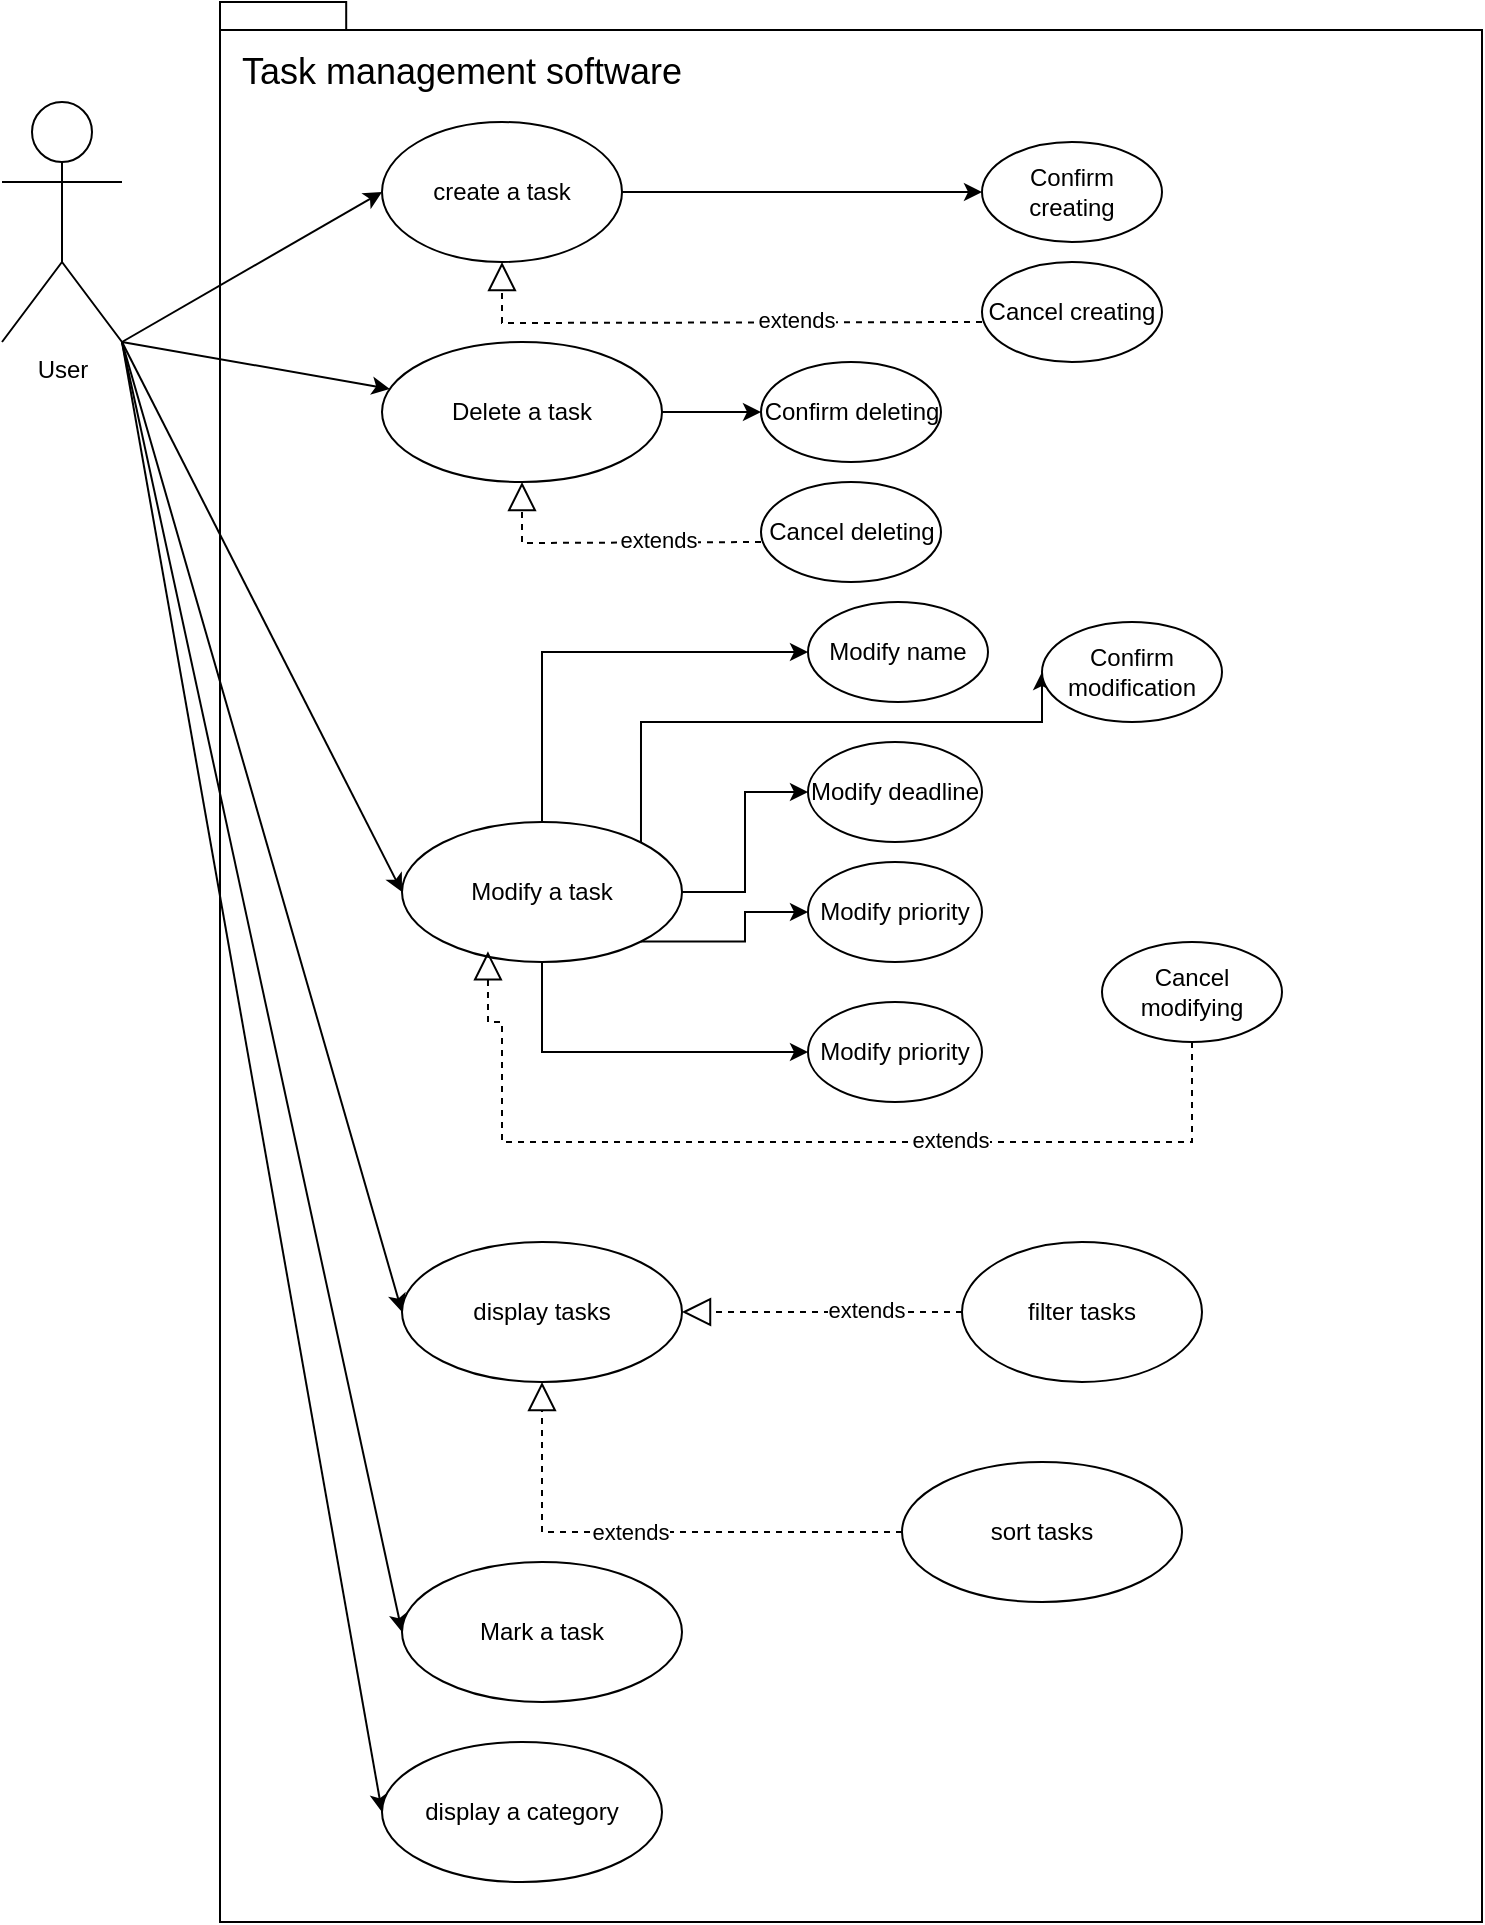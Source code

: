 <mxfile version="26.1.1">
  <diagram name="Page-1" id="uPmyWq5QnjV8NjeUVUPQ">
    <mxGraphModel dx="1017" dy="1181" grid="1" gridSize="10" guides="1" tooltips="1" connect="1" arrows="1" fold="1" page="1" pageScale="1" pageWidth="1169" pageHeight="827" math="0" shadow="0">
      <root>
        <mxCell id="0" />
        <mxCell id="1" parent="0" />
        <mxCell id="YHS3nM_o33VYrpWFJg6t-3" value="" style="shape=folder;fontStyle=1;spacingTop=10;tabWidth=40;tabHeight=14;tabPosition=left;html=1;whiteSpace=wrap;movable=0;resizable=0;rotatable=0;deletable=0;editable=0;locked=1;connectable=0;" parent="1" vertex="1">
          <mxGeometry x="119" y="190" width="631" height="960" as="geometry" />
        </mxCell>
        <mxCell id="YHS3nM_o33VYrpWFJg6t-30" style="rounded=0;orthogonalLoop=1;jettySize=auto;html=1;exitX=1;exitY=1;exitDx=0;exitDy=0;exitPerimeter=0;entryX=0;entryY=0.5;entryDx=0;entryDy=0;" parent="1" source="YHS3nM_o33VYrpWFJg6t-4" target="YHS3nM_o33VYrpWFJg6t-5" edge="1">
          <mxGeometry relative="1" as="geometry">
            <mxPoint x="80" y="280" as="sourcePoint" />
          </mxGeometry>
        </mxCell>
        <mxCell id="YHS3nM_o33VYrpWFJg6t-31" style="rounded=0;orthogonalLoop=1;jettySize=auto;html=1;exitX=1;exitY=1;exitDx=0;exitDy=0;exitPerimeter=0;" parent="1" source="YHS3nM_o33VYrpWFJg6t-4" target="YHS3nM_o33VYrpWFJg6t-6" edge="1">
          <mxGeometry relative="1" as="geometry" />
        </mxCell>
        <mxCell id="YHS3nM_o33VYrpWFJg6t-32" style="rounded=0;orthogonalLoop=1;jettySize=auto;html=1;exitX=1;exitY=1;exitDx=0;exitDy=0;exitPerimeter=0;entryX=0;entryY=0.5;entryDx=0;entryDy=0;" parent="1" source="YHS3nM_o33VYrpWFJg6t-4" target="YHS3nM_o33VYrpWFJg6t-9" edge="1">
          <mxGeometry relative="1" as="geometry" />
        </mxCell>
        <mxCell id="YHS3nM_o33VYrpWFJg6t-33" style="rounded=0;orthogonalLoop=1;jettySize=auto;html=1;exitX=1;exitY=1;exitDx=0;exitDy=0;exitPerimeter=0;entryX=0;entryY=0.5;entryDx=0;entryDy=0;" parent="1" source="YHS3nM_o33VYrpWFJg6t-4" target="YHS3nM_o33VYrpWFJg6t-10" edge="1">
          <mxGeometry relative="1" as="geometry" />
        </mxCell>
        <mxCell id="YHS3nM_o33VYrpWFJg6t-34" style="rounded=0;orthogonalLoop=1;jettySize=auto;html=1;exitX=1;exitY=1;exitDx=0;exitDy=0;exitPerimeter=0;entryX=0;entryY=0.5;entryDx=0;entryDy=0;fillColor=#FF8000;" parent="1" source="YHS3nM_o33VYrpWFJg6t-4" target="YHS3nM_o33VYrpWFJg6t-17" edge="1">
          <mxGeometry relative="1" as="geometry" />
        </mxCell>
        <mxCell id="9Q8-I-4Kb-0GrQBa7QRd-3" style="rounded=0;orthogonalLoop=1;jettySize=auto;html=1;exitX=1;exitY=1;exitDx=0;exitDy=0;exitPerimeter=0;entryX=0;entryY=0.5;entryDx=0;entryDy=0;" edge="1" parent="1" source="YHS3nM_o33VYrpWFJg6t-4" target="9Q8-I-4Kb-0GrQBa7QRd-2">
          <mxGeometry relative="1" as="geometry" />
        </mxCell>
        <mxCell id="YHS3nM_o33VYrpWFJg6t-4" value="User" style="shape=umlActor;verticalLabelPosition=bottom;verticalAlign=top;html=1;" parent="1" vertex="1">
          <mxGeometry x="10" y="240" width="60" height="120" as="geometry" />
        </mxCell>
        <mxCell id="YHS3nM_o33VYrpWFJg6t-28" style="edgeStyle=orthogonalEdgeStyle;rounded=0;orthogonalLoop=1;jettySize=auto;html=1;" parent="1" source="YHS3nM_o33VYrpWFJg6t-5" edge="1">
          <mxGeometry relative="1" as="geometry">
            <mxPoint x="500" y="285" as="targetPoint" />
          </mxGeometry>
        </mxCell>
        <mxCell id="YHS3nM_o33VYrpWFJg6t-5" value="create a task" style="ellipse;whiteSpace=wrap;html=1;" parent="1" vertex="1">
          <mxGeometry x="200" y="250" width="120" height="70" as="geometry" />
        </mxCell>
        <mxCell id="8K0phRgxRvuUJz7w5qo8-8" style="edgeStyle=orthogonalEdgeStyle;rounded=0;orthogonalLoop=1;jettySize=auto;html=1;exitX=1;exitY=0.5;exitDx=0;exitDy=0;entryX=0;entryY=0.5;entryDx=0;entryDy=0;" parent="1" source="YHS3nM_o33VYrpWFJg6t-6" target="8K0phRgxRvuUJz7w5qo8-7" edge="1">
          <mxGeometry relative="1" as="geometry" />
        </mxCell>
        <mxCell id="YHS3nM_o33VYrpWFJg6t-6" value="Delete a task" style="ellipse;whiteSpace=wrap;html=1;" parent="1" vertex="1">
          <mxGeometry x="200" y="360" width="140" height="70" as="geometry" />
        </mxCell>
        <mxCell id="8K0phRgxRvuUJz7w5qo8-3" style="edgeStyle=orthogonalEdgeStyle;rounded=0;orthogonalLoop=1;jettySize=auto;html=1;exitX=1;exitY=0.5;exitDx=0;exitDy=0;entryX=0;entryY=0.5;entryDx=0;entryDy=0;" parent="1" source="YHS3nM_o33VYrpWFJg6t-9" target="YHS3nM_o33VYrpWFJg6t-37" edge="1">
          <mxGeometry relative="1" as="geometry" />
        </mxCell>
        <mxCell id="8K0phRgxRvuUJz7w5qo8-4" style="edgeStyle=orthogonalEdgeStyle;rounded=0;orthogonalLoop=1;jettySize=auto;html=1;exitX=1;exitY=1;exitDx=0;exitDy=0;entryX=0;entryY=0.5;entryDx=0;entryDy=0;" parent="1" source="YHS3nM_o33VYrpWFJg6t-9" target="YHS3nM_o33VYrpWFJg6t-38" edge="1">
          <mxGeometry relative="1" as="geometry" />
        </mxCell>
        <mxCell id="8K0phRgxRvuUJz7w5qo8-5" style="edgeStyle=orthogonalEdgeStyle;rounded=0;orthogonalLoop=1;jettySize=auto;html=1;exitX=0.5;exitY=1;exitDx=0;exitDy=0;entryX=0;entryY=0.5;entryDx=0;entryDy=0;" parent="1" source="YHS3nM_o33VYrpWFJg6t-9" target="YHS3nM_o33VYrpWFJg6t-39" edge="1">
          <mxGeometry relative="1" as="geometry" />
        </mxCell>
        <mxCell id="8K0phRgxRvuUJz7w5qo8-9" style="edgeStyle=orthogonalEdgeStyle;rounded=0;orthogonalLoop=1;jettySize=auto;html=1;exitX=1;exitY=0;exitDx=0;exitDy=0;entryX=0;entryY=0.5;entryDx=0;entryDy=0;" parent="1" source="YHS3nM_o33VYrpWFJg6t-9" target="8K0phRgxRvuUJz7w5qo8-6" edge="1">
          <mxGeometry relative="1" as="geometry">
            <Array as="points">
              <mxPoint x="330" y="550" />
              <mxPoint x="530" y="550" />
            </Array>
          </mxGeometry>
        </mxCell>
        <mxCell id="YHS3nM_o33VYrpWFJg6t-9" value="Modify a task" style="ellipse;whiteSpace=wrap;html=1;" parent="1" vertex="1">
          <mxGeometry x="210" y="600" width="140" height="70" as="geometry" />
        </mxCell>
        <mxCell id="YHS3nM_o33VYrpWFJg6t-10" value="display tasks" style="ellipse;whiteSpace=wrap;html=1;" parent="1" vertex="1">
          <mxGeometry x="210" y="810" width="140" height="70" as="geometry" />
        </mxCell>
        <mxCell id="YHS3nM_o33VYrpWFJg6t-12" value="filter tasks" style="ellipse;whiteSpace=wrap;html=1;" parent="1" vertex="1">
          <mxGeometry x="490" y="810" width="120" height="70" as="geometry" />
        </mxCell>
        <mxCell id="YHS3nM_o33VYrpWFJg6t-13" value="sort tasks" style="ellipse;whiteSpace=wrap;html=1;" parent="1" vertex="1">
          <mxGeometry x="460" y="920" width="140" height="70" as="geometry" />
        </mxCell>
        <mxCell id="YHS3nM_o33VYrpWFJg6t-17" value="Mark a task" style="ellipse;whiteSpace=wrap;html=1;" parent="1" vertex="1">
          <mxGeometry x="210" y="970" width="140" height="70" as="geometry" />
        </mxCell>
        <mxCell id="YHS3nM_o33VYrpWFJg6t-24" value="" style="endArrow=block;dashed=1;endFill=0;endSize=12;html=1;rounded=0;exitX=0;exitY=0.5;exitDx=0;exitDy=0;entryX=1;entryY=0.5;entryDx=0;entryDy=0;" parent="1" source="YHS3nM_o33VYrpWFJg6t-12" target="YHS3nM_o33VYrpWFJg6t-10" edge="1">
          <mxGeometry width="160" relative="1" as="geometry">
            <mxPoint x="360" y="595" as="sourcePoint" />
            <mxPoint x="380" y="810" as="targetPoint" />
          </mxGeometry>
        </mxCell>
        <mxCell id="YHS3nM_o33VYrpWFJg6t-25" value="extends" style="edgeLabel;html=1;align=center;verticalAlign=middle;resizable=0;points=[];" parent="YHS3nM_o33VYrpWFJg6t-24" vertex="1" connectable="0">
          <mxGeometry x="-0.31" y="-1" relative="1" as="geometry">
            <mxPoint as="offset" />
          </mxGeometry>
        </mxCell>
        <mxCell id="YHS3nM_o33VYrpWFJg6t-26" value="" style="endArrow=block;dashed=1;endFill=0;endSize=12;html=1;rounded=0;entryX=0.5;entryY=1;entryDx=0;entryDy=0;edgeStyle=orthogonalEdgeStyle;exitX=0;exitY=0.5;exitDx=0;exitDy=0;" parent="1" source="YHS3nM_o33VYrpWFJg6t-13" target="YHS3nM_o33VYrpWFJg6t-10" edge="1">
          <mxGeometry width="160" relative="1" as="geometry">
            <mxPoint x="430" y="930" as="sourcePoint" />
            <mxPoint x="300" y="520" as="targetPoint" />
          </mxGeometry>
        </mxCell>
        <mxCell id="YHS3nM_o33VYrpWFJg6t-27" value="extends" style="edgeLabel;html=1;align=center;verticalAlign=middle;resizable=0;points=[];" parent="YHS3nM_o33VYrpWFJg6t-26" vertex="1" connectable="0">
          <mxGeometry x="0.065" relative="1" as="geometry">
            <mxPoint as="offset" />
          </mxGeometry>
        </mxCell>
        <mxCell id="YHS3nM_o33VYrpWFJg6t-36" value="Modify name" style="ellipse;whiteSpace=wrap;html=1;" parent="1" vertex="1">
          <mxGeometry x="413" y="490" width="90" height="50" as="geometry" />
        </mxCell>
        <mxCell id="YHS3nM_o33VYrpWFJg6t-37" value="Modify deadline" style="ellipse;whiteSpace=wrap;html=1;" parent="1" vertex="1">
          <mxGeometry x="413" y="560" width="87" height="50" as="geometry" />
        </mxCell>
        <mxCell id="YHS3nM_o33VYrpWFJg6t-38" value="Modify&amp;nbsp;&lt;span style=&quot;background-color: transparent; color: light-dark(rgb(0, 0, 0), rgb(255, 255, 255));&quot;&gt;priority&lt;/span&gt;" style="ellipse;whiteSpace=wrap;html=1;" parent="1" vertex="1">
          <mxGeometry x="413" y="620" width="87" height="50" as="geometry" />
        </mxCell>
        <mxCell id="YHS3nM_o33VYrpWFJg6t-39" value="Modify&amp;nbsp;&lt;span style=&quot;background-color: transparent; color: light-dark(rgb(0, 0, 0), rgb(255, 255, 255));&quot;&gt;priority&lt;/span&gt;" style="ellipse;whiteSpace=wrap;html=1;" parent="1" vertex="1">
          <mxGeometry x="413" y="690" width="87" height="50" as="geometry" />
        </mxCell>
        <mxCell id="8K0phRgxRvuUJz7w5qo8-1" style="edgeStyle=orthogonalEdgeStyle;rounded=0;orthogonalLoop=1;jettySize=auto;html=1;entryX=0;entryY=0.5;entryDx=0;entryDy=0;exitX=0.5;exitY=0;exitDx=0;exitDy=0;" parent="1" source="YHS3nM_o33VYrpWFJg6t-9" target="YHS3nM_o33VYrpWFJg6t-36" edge="1">
          <mxGeometry relative="1" as="geometry">
            <mxPoint x="400" y="510" as="targetPoint" />
            <mxPoint x="280" y="590" as="sourcePoint" />
          </mxGeometry>
        </mxCell>
        <mxCell id="8K0phRgxRvuUJz7w5qo8-6" value="Confirm modification" style="ellipse;whiteSpace=wrap;html=1;" parent="1" vertex="1">
          <mxGeometry x="530" y="500" width="90" height="50" as="geometry" />
        </mxCell>
        <mxCell id="8K0phRgxRvuUJz7w5qo8-7" value="Confirm deleting" style="ellipse;whiteSpace=wrap;html=1;" parent="1" vertex="1">
          <mxGeometry x="389.5" y="370" width="90" height="50" as="geometry" />
        </mxCell>
        <mxCell id="9Q8-I-4Kb-0GrQBa7QRd-1" value="Confirm creating" style="ellipse;whiteSpace=wrap;html=1;" vertex="1" parent="1">
          <mxGeometry x="500" y="260" width="90" height="50" as="geometry" />
        </mxCell>
        <mxCell id="9Q8-I-4Kb-0GrQBa7QRd-2" value="display a category" style="ellipse;whiteSpace=wrap;html=1;" vertex="1" parent="1">
          <mxGeometry x="200" y="1060" width="140" height="70" as="geometry" />
        </mxCell>
        <mxCell id="9Q8-I-4Kb-0GrQBa7QRd-4" value="Cancel deleting" style="ellipse;whiteSpace=wrap;html=1;" vertex="1" parent="1">
          <mxGeometry x="389.5" y="430" width="90" height="50" as="geometry" />
        </mxCell>
        <mxCell id="9Q8-I-4Kb-0GrQBa7QRd-6" value="" style="endArrow=block;dashed=1;endFill=0;endSize=12;html=1;rounded=0;exitX=0;exitY=0.5;exitDx=0;exitDy=0;entryX=0.5;entryY=1;entryDx=0;entryDy=0;edgeStyle=orthogonalEdgeStyle;" edge="1" parent="1" target="YHS3nM_o33VYrpWFJg6t-6">
          <mxGeometry width="160" relative="1" as="geometry">
            <mxPoint x="389.5" y="460" as="sourcePoint" />
            <mxPoint x="249.5" y="460" as="targetPoint" />
          </mxGeometry>
        </mxCell>
        <mxCell id="9Q8-I-4Kb-0GrQBa7QRd-7" value="extends" style="edgeLabel;html=1;align=center;verticalAlign=middle;resizable=0;points=[];" vertex="1" connectable="0" parent="9Q8-I-4Kb-0GrQBa7QRd-6">
          <mxGeometry x="-0.31" y="-1" relative="1" as="geometry">
            <mxPoint as="offset" />
          </mxGeometry>
        </mxCell>
        <mxCell id="9Q8-I-4Kb-0GrQBa7QRd-8" value="Cancel modifying" style="ellipse;whiteSpace=wrap;html=1;" vertex="1" parent="1">
          <mxGeometry x="560" y="660" width="90" height="50" as="geometry" />
        </mxCell>
        <mxCell id="9Q8-I-4Kb-0GrQBa7QRd-9" value="" style="endArrow=block;dashed=1;endFill=0;endSize=12;html=1;rounded=0;exitX=0.5;exitY=1;exitDx=0;exitDy=0;entryX=0.307;entryY=0.924;entryDx=0;entryDy=0;edgeStyle=orthogonalEdgeStyle;entryPerimeter=0;" edge="1" parent="1" source="9Q8-I-4Kb-0GrQBa7QRd-8" target="YHS3nM_o33VYrpWFJg6t-9">
          <mxGeometry width="160" relative="1" as="geometry">
            <mxPoint x="379.5" y="750" as="sourcePoint" />
            <mxPoint x="260" y="720" as="targetPoint" />
            <Array as="points">
              <mxPoint x="605" y="760" />
              <mxPoint x="260" y="760" />
              <mxPoint x="260" y="700" />
              <mxPoint x="253" y="700" />
            </Array>
          </mxGeometry>
        </mxCell>
        <mxCell id="9Q8-I-4Kb-0GrQBa7QRd-10" value="extends" style="edgeLabel;html=1;align=center;verticalAlign=middle;resizable=0;points=[];" vertex="1" connectable="0" parent="9Q8-I-4Kb-0GrQBa7QRd-9">
          <mxGeometry x="-0.31" y="-1" relative="1" as="geometry">
            <mxPoint as="offset" />
          </mxGeometry>
        </mxCell>
        <mxCell id="9Q8-I-4Kb-0GrQBa7QRd-11" value="Cancel creating" style="ellipse;whiteSpace=wrap;html=1;" vertex="1" parent="1">
          <mxGeometry x="500" y="320" width="90" height="50" as="geometry" />
        </mxCell>
        <mxCell id="9Q8-I-4Kb-0GrQBa7QRd-12" value="" style="endArrow=block;dashed=1;endFill=0;endSize=12;html=1;rounded=0;exitX=0;exitY=0.5;exitDx=0;exitDy=0;entryX=0.5;entryY=1;entryDx=0;entryDy=0;edgeStyle=orthogonalEdgeStyle;" edge="1" parent="1" target="YHS3nM_o33VYrpWFJg6t-5">
          <mxGeometry width="160" relative="1" as="geometry">
            <mxPoint x="500" y="350" as="sourcePoint" />
            <mxPoint x="380.5" y="320" as="targetPoint" />
          </mxGeometry>
        </mxCell>
        <mxCell id="9Q8-I-4Kb-0GrQBa7QRd-13" value="extends" style="edgeLabel;html=1;align=center;verticalAlign=middle;resizable=0;points=[];" vertex="1" connectable="0" parent="9Q8-I-4Kb-0GrQBa7QRd-12">
          <mxGeometry x="-0.31" y="-1" relative="1" as="geometry">
            <mxPoint as="offset" />
          </mxGeometry>
        </mxCell>
        <mxCell id="9Q8-I-4Kb-0GrQBa7QRd-15" value="&lt;font style=&quot;font-size: 18px;&quot;&gt;Task management software&lt;/font&gt;" style="text;strokeColor=none;align=center;fillColor=none;html=1;verticalAlign=middle;whiteSpace=wrap;rounded=0;movable=0;resizable=0;rotatable=0;deletable=0;editable=0;locked=1;connectable=0;" vertex="1" parent="1">
          <mxGeometry x="120" y="210" width="240" height="30" as="geometry" />
        </mxCell>
      </root>
    </mxGraphModel>
  </diagram>
</mxfile>
